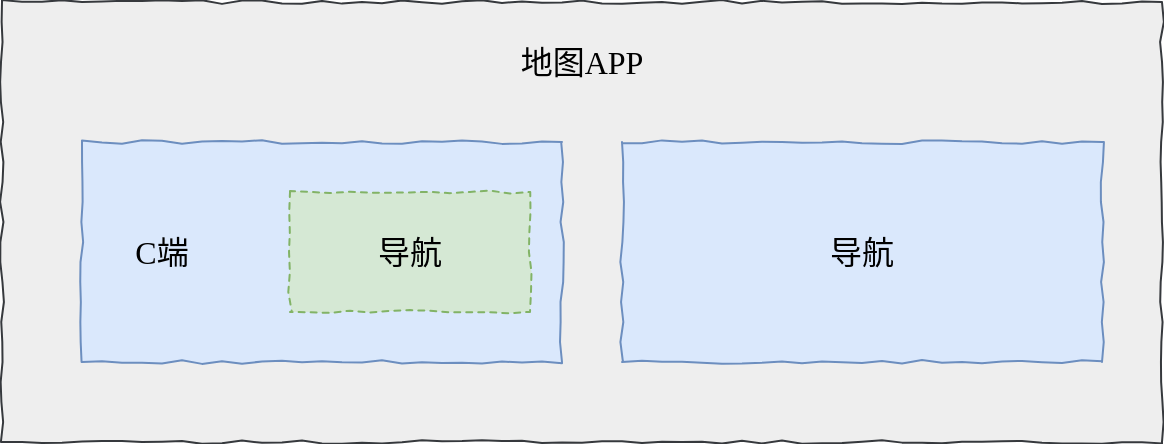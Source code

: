 <mxfile version="14.7.7" type="github">
  <diagram id="rLmRK7H-8Zh3lcYx4UbC" name="第 1 页">
    <mxGraphModel dx="946" dy="646" grid="1" gridSize="10" guides="1" tooltips="1" connect="1" arrows="1" fold="1" page="1" pageScale="1" pageWidth="827" pageHeight="1169" math="0" shadow="0">
      <root>
        <mxCell id="0" />
        <mxCell id="1" parent="0" />
        <mxCell id="8zQVUymrRIxcUQBmGDL2-1" value="" style="rounded=0;whiteSpace=wrap;html=1;comic=1;fillColor=#eeeeee;strokeColor=#36393d;fontSize=16;fontFamily=Comic Sans MS;" vertex="1" parent="1">
          <mxGeometry x="150" y="180" width="580" height="220" as="geometry" />
        </mxCell>
        <mxCell id="8zQVUymrRIxcUQBmGDL2-3" value="" style="rounded=0;whiteSpace=wrap;html=1;comic=1;fontFamily=Comic Sans MS;fontSize=16;fillColor=#dae8fc;strokeColor=#6c8ebf;" vertex="1" parent="1">
          <mxGeometry x="190" y="250" width="240" height="110" as="geometry" />
        </mxCell>
        <mxCell id="8zQVUymrRIxcUQBmGDL2-4" value="导航" style="rounded=0;whiteSpace=wrap;html=1;comic=1;fontFamily=Comic Sans MS;fontSize=16;fillColor=#d5e8d4;strokeColor=#82b366;dashed=1;" vertex="1" parent="1">
          <mxGeometry x="294" y="275" width="120" height="60" as="geometry" />
        </mxCell>
        <mxCell id="8zQVUymrRIxcUQBmGDL2-5" value="C端" style="text;html=1;strokeColor=none;fillColor=none;align=center;verticalAlign=middle;whiteSpace=wrap;rounded=0;comic=1;fontFamily=Comic Sans MS;fontSize=16;" vertex="1" parent="1">
          <mxGeometry x="210" y="295" width="40" height="20" as="geometry" />
        </mxCell>
        <mxCell id="8zQVUymrRIxcUQBmGDL2-6" value="导航" style="rounded=0;whiteSpace=wrap;html=1;comic=1;fontFamily=Comic Sans MS;fontSize=16;fillColor=#dae8fc;strokeColor=#6c8ebf;" vertex="1" parent="1">
          <mxGeometry x="460" y="250" width="240" height="110" as="geometry" />
        </mxCell>
        <mxCell id="8zQVUymrRIxcUQBmGDL2-8" value="地图APP" style="text;html=1;strokeColor=none;fillColor=none;align=center;verticalAlign=middle;whiteSpace=wrap;rounded=0;dashed=1;comic=1;fontFamily=Comic Sans MS;fontSize=16;" vertex="1" parent="1">
          <mxGeometry x="400" y="200" width="80" height="20" as="geometry" />
        </mxCell>
      </root>
    </mxGraphModel>
  </diagram>
</mxfile>
